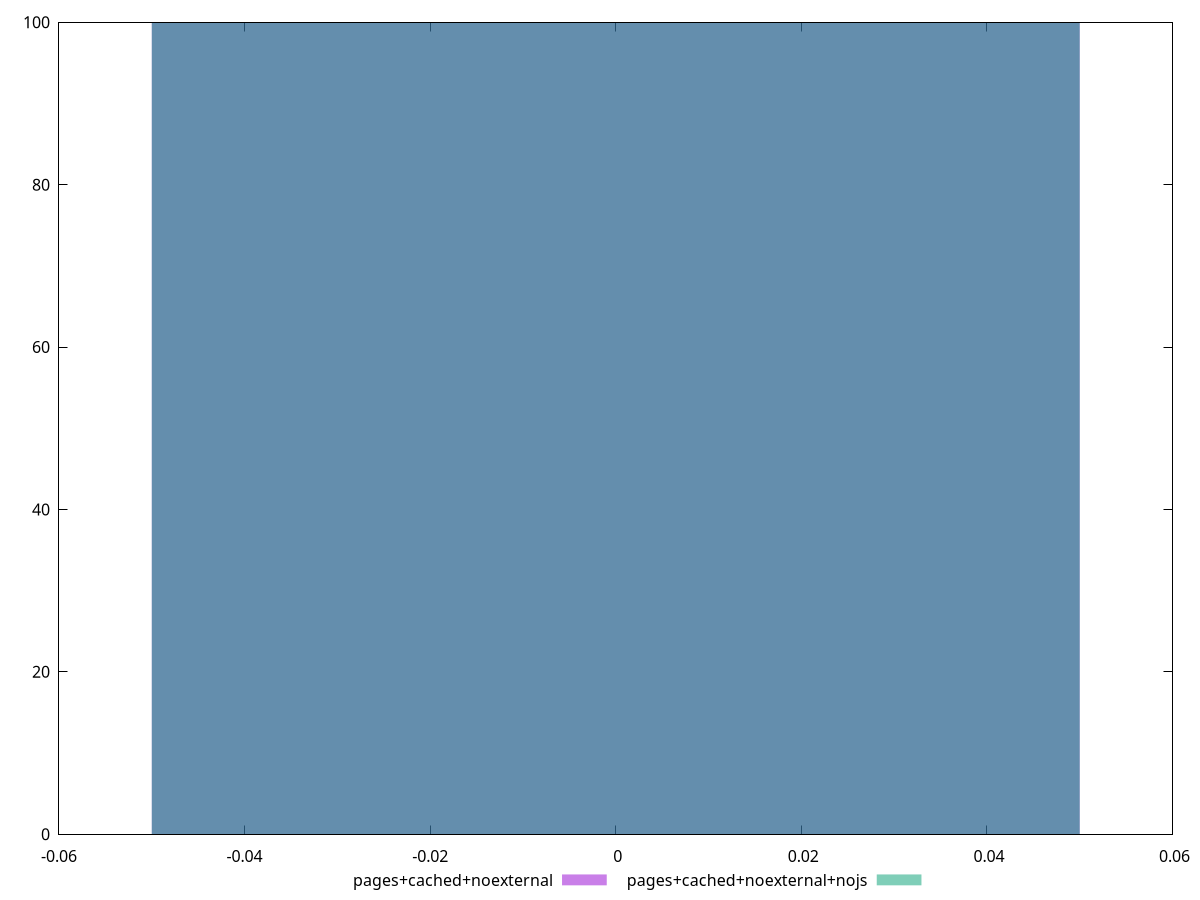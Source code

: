 $_pagesCachedNoexternal <<EOF
0 100
EOF
$_pagesCachedNoexternalNojs <<EOF
0 100
EOF
set key outside below
set terminal pngcairo
set output "report_00006_2020-11-02T20-21-41.718Z/unminified-css/unminified-css_pages+cached+noexternal_pages+cached+noexternal+nojs+hist.png"
set boxwidth 0.1
set style fill transparent solid 0.5 noborder
set yrange [0:100]
plot $_pagesCachedNoexternal title "pages+cached+noexternal" with boxes ,$_pagesCachedNoexternalNojs title "pages+cached+noexternal+nojs" with boxes ,